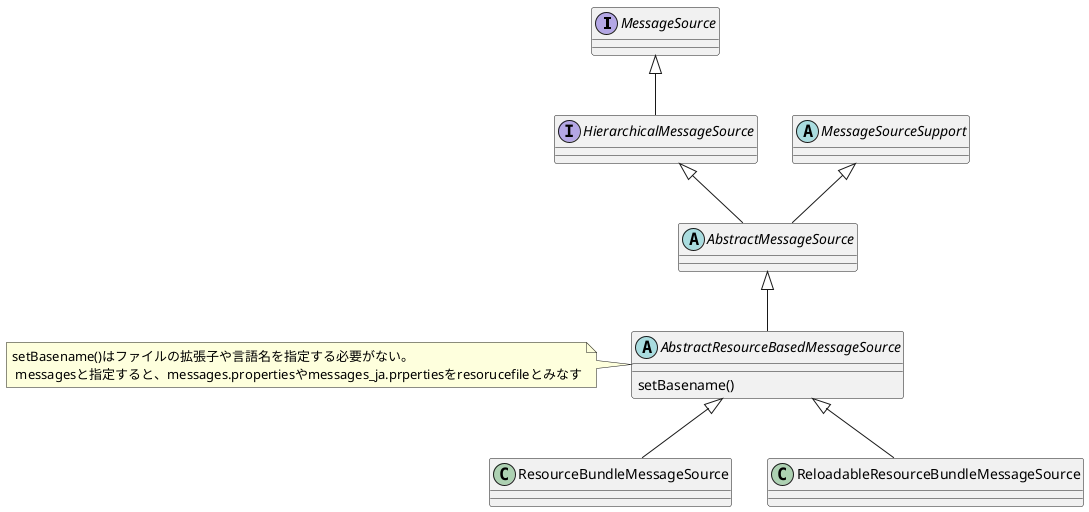 @startuml

interface MessageSource

interface HierarchicalMessageSource

abstract class AbstractMessageSource

abstract class MessageSourceSupport

abstract class AbstractResourceBasedMessageSource{
    setBasename()
}
note left: setBasename()はファイルの拡張子や言語名を指定する必要がない。\n messagesと指定すると、messages.propertiesやmessages_ja.prpertiesをresorucefileとみなす

class ResourceBundleMessageSource

class ReloadableResourceBundleMessageSource

MessageSource <|-- HierarchicalMessageSource
HierarchicalMessageSource <|-- AbstractMessageSource
MessageSourceSupport <|-- AbstractMessageSource
AbstractMessageSource <|-- AbstractResourceBasedMessageSource
AbstractResourceBasedMessageSource <|-- ResourceBundleMessageSource
AbstractResourceBasedMessageSource <|-- ReloadableResourceBundleMessageSource

@enduml